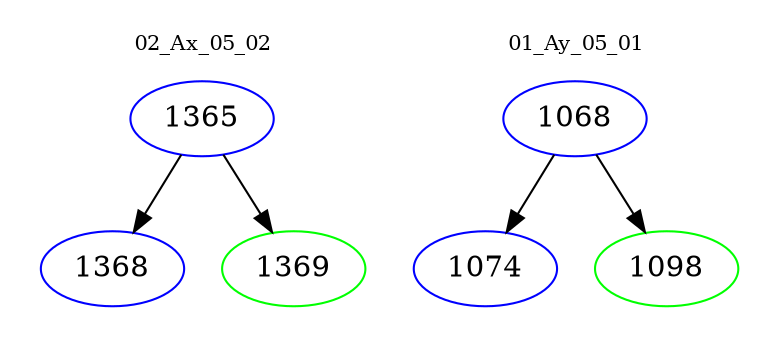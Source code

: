 digraph{
subgraph cluster_0 {
color = white
label = "02_Ax_05_02";
fontsize=10;
T0_1365 [label="1365", color="blue"]
T0_1365 -> T0_1368 [color="black"]
T0_1368 [label="1368", color="blue"]
T0_1365 -> T0_1369 [color="black"]
T0_1369 [label="1369", color="green"]
}
subgraph cluster_1 {
color = white
label = "01_Ay_05_01";
fontsize=10;
T1_1068 [label="1068", color="blue"]
T1_1068 -> T1_1074 [color="black"]
T1_1074 [label="1074", color="blue"]
T1_1068 -> T1_1098 [color="black"]
T1_1098 [label="1098", color="green"]
}
}
